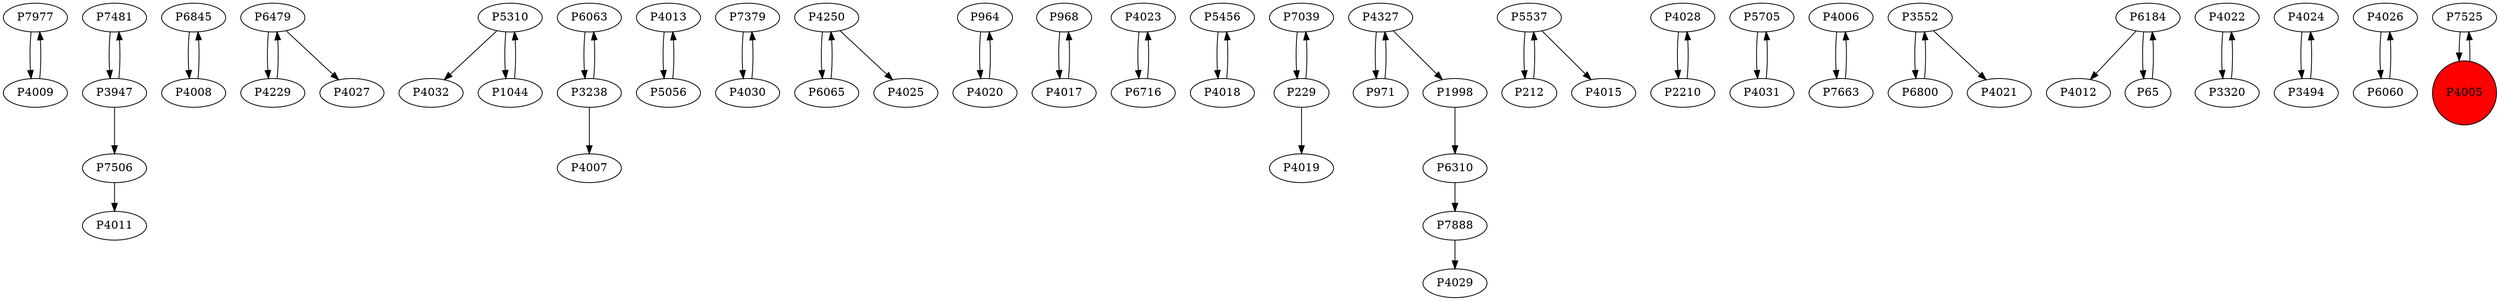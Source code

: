 digraph {
	P7977 -> P4009
	P7481 -> P3947
	P6845 -> P4008
	P3947 -> P7481
	P3947 -> P7506
	P6479 -> P4229
	P4009 -> P7977
	P5310 -> P4032
	P6063 -> P3238
	P4013 -> P5056
	P7379 -> P4030
	P7506 -> P4011
	P4250 -> P6065
	P964 -> P4020
	P6479 -> P4027
	P968 -> P4017
	P4023 -> P6716
	P5456 -> P4018
	P7039 -> P229
	P7888 -> P4029
	P4030 -> P7379
	P6065 -> P4250
	P971 -> P4327
	P5537 -> P212
	P229 -> P7039
	P4028 -> P2210
	P5705 -> P4031
	P5056 -> P4013
	P4008 -> P6845
	P4250 -> P4025
	P4006 -> P7663
	P4031 -> P5705
	P5537 -> P4015
	P3238 -> P4007
	P2210 -> P4028
	P6310 -> P7888
	P3552 -> P6800
	P1044 -> P5310
	P6184 -> P4012
	P4018 -> P5456
	P1998 -> P6310
	P229 -> P4019
	P6716 -> P4023
	P65 -> P6184
	P4022 -> P3320
	P212 -> P5537
	P6184 -> P65
	P4024 -> P3494
	P3494 -> P4024
	P4229 -> P6479
	P4026 -> P6060
	P4017 -> P968
	P7663 -> P4006
	P5310 -> P1044
	P6060 -> P4026
	P3238 -> P6063
	P4327 -> P971
	P3320 -> P4022
	P4327 -> P1998
	P3552 -> P4021
	P6800 -> P3552
	P7525 -> P4005
	P4005 -> P7525
	P4020 -> P964
	P4005 [shape=circle]
	P4005 [style=filled]
	P4005 [fillcolor=red]
}